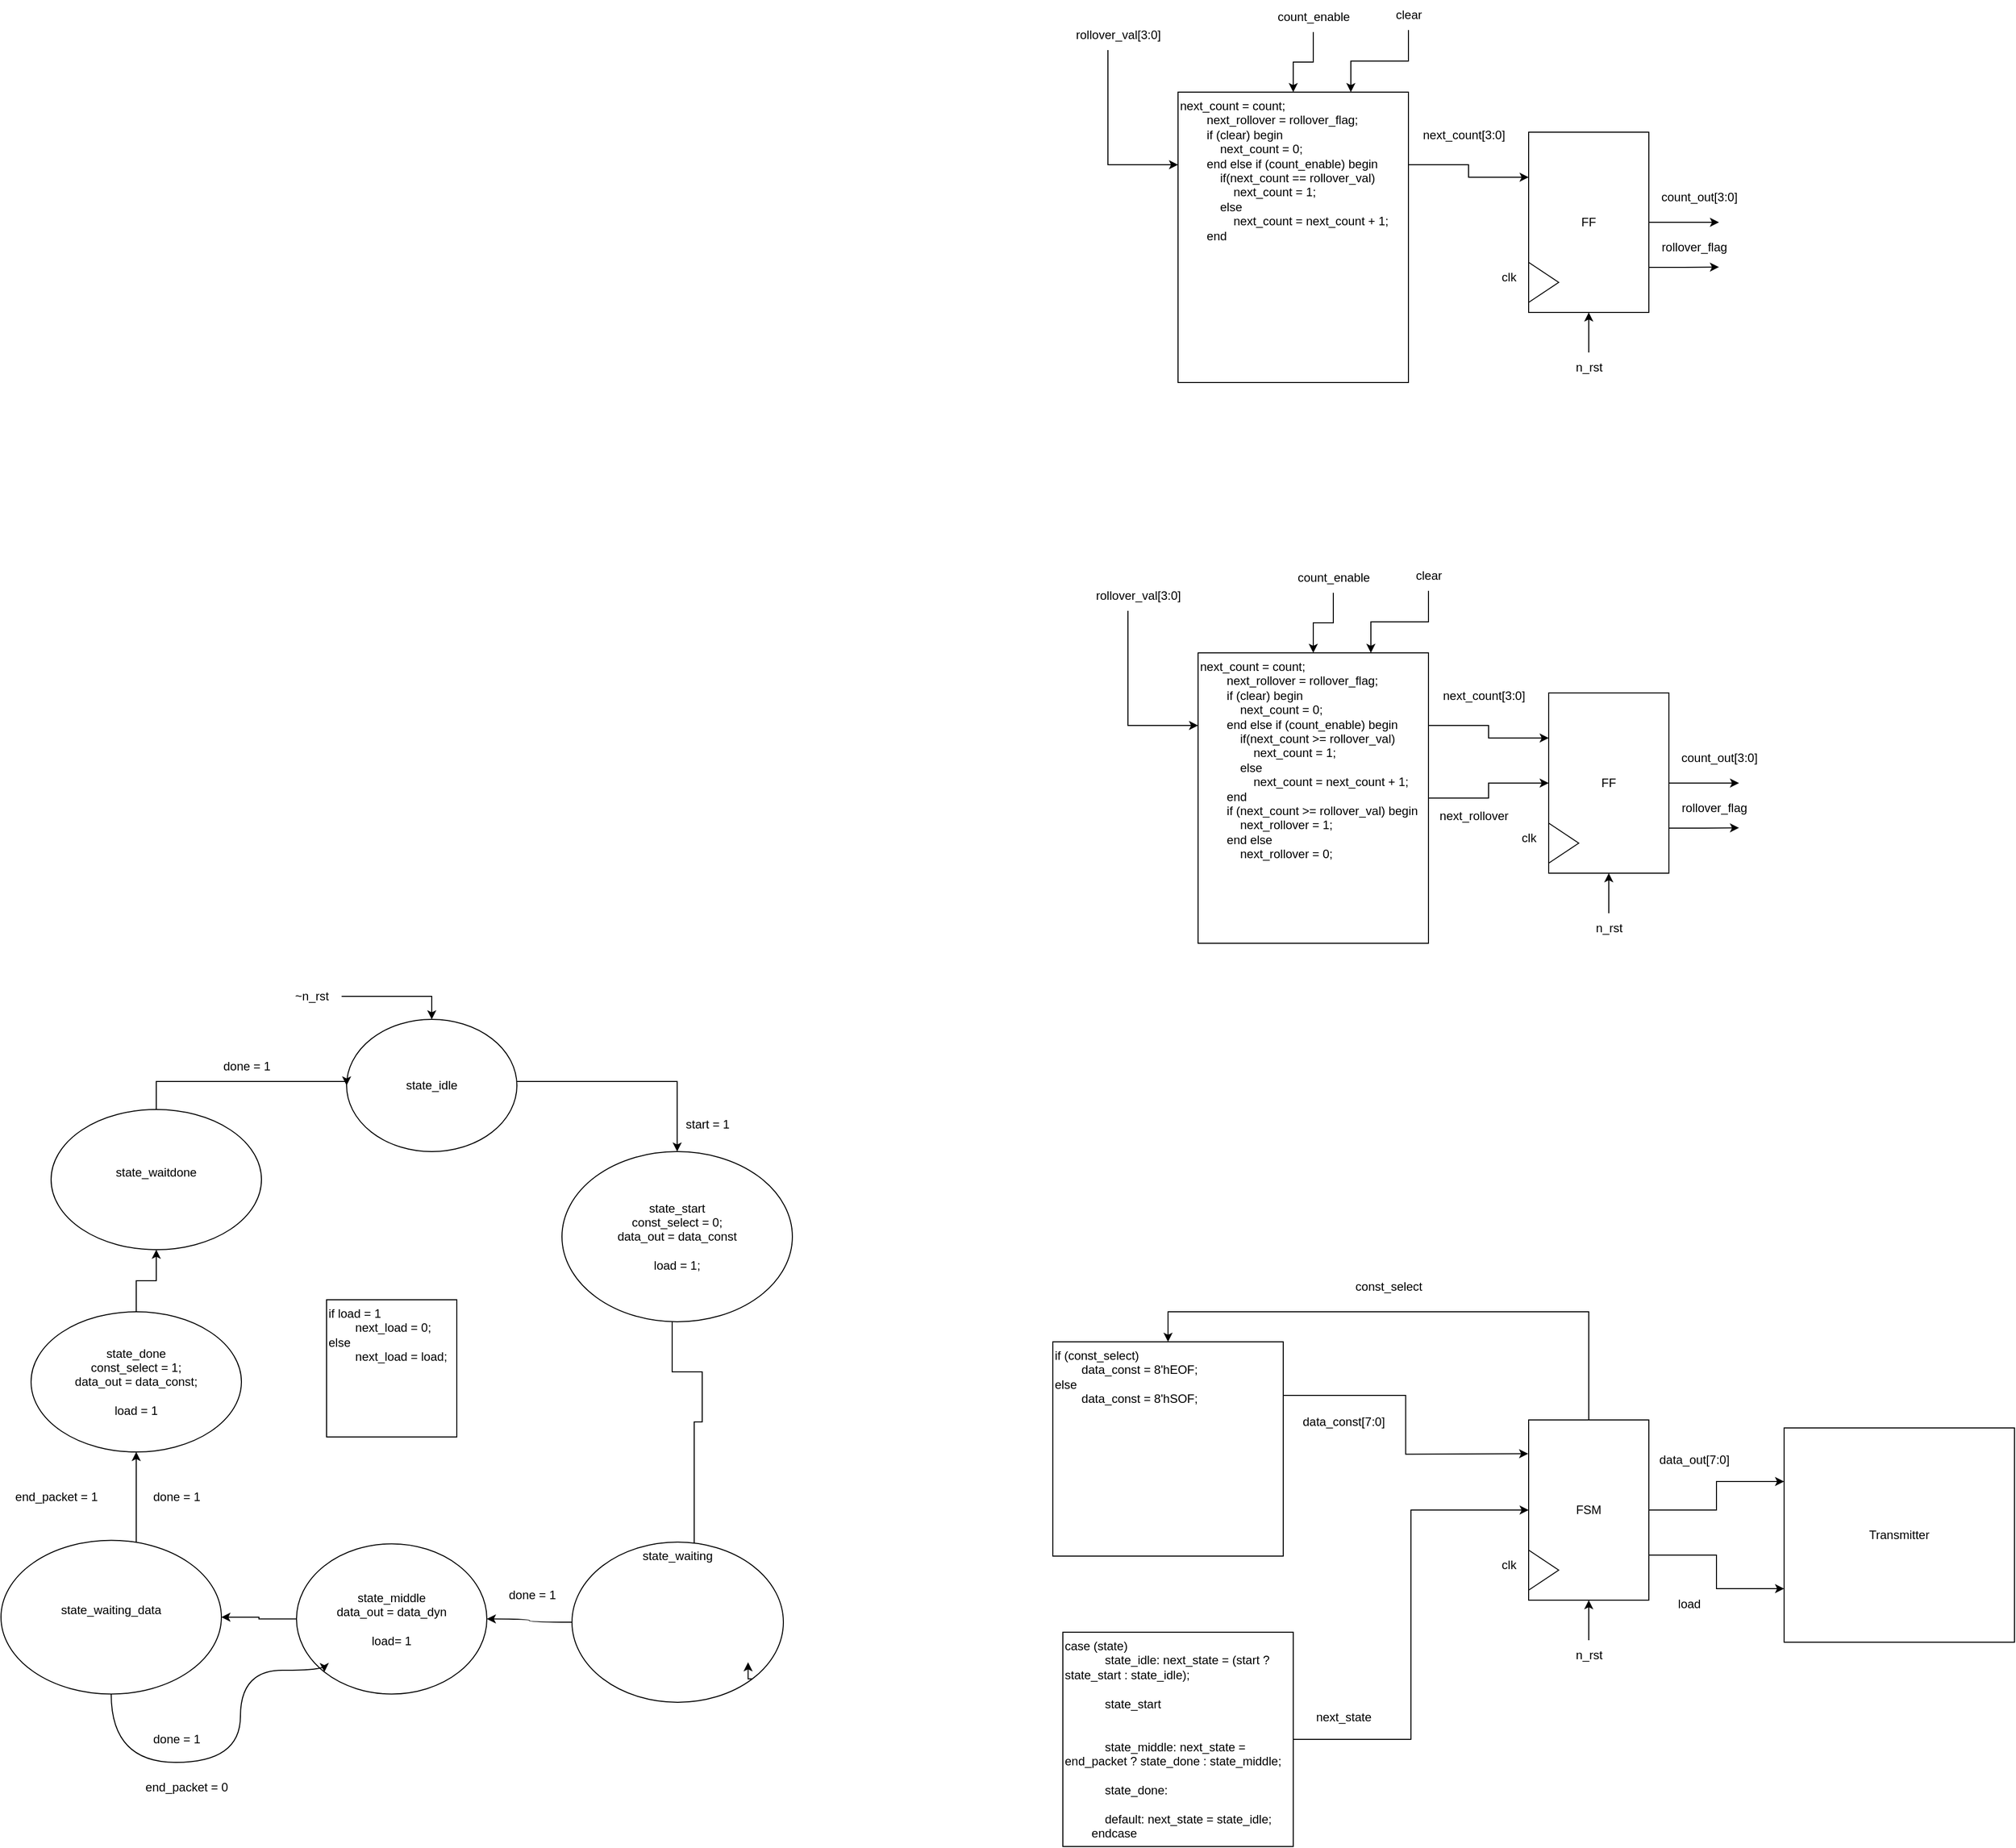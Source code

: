 <mxfile version="26.0.11">
  <diagram name="Page-1" id="50SsKfQvYK9gx2AvIsU-">
    <mxGraphModel dx="2932" dy="1097" grid="1" gridSize="10" guides="1" tooltips="1" connect="1" arrows="1" fold="1" page="1" pageScale="1" pageWidth="850" pageHeight="1100" math="0" shadow="0">
      <root>
        <mxCell id="0" />
        <mxCell id="1" parent="0" />
        <mxCell id="jVFi4coA5AOTTtgQ4oSD-25" value="" style="group" parent="1" vertex="1" connectable="0">
          <mxGeometry x="30" y="630" width="685" height="382" as="geometry" />
        </mxCell>
        <mxCell id="jVFi4coA5AOTTtgQ4oSD-8" style="edgeStyle=orthogonalEdgeStyle;rounded=0;orthogonalLoop=1;jettySize=auto;html=1;entryX=0;entryY=0.25;entryDx=0;entryDy=0;exitX=1;exitY=0.25;exitDx=0;exitDy=0;" parent="jVFi4coA5AOTTtgQ4oSD-25" source="jVFi4coA5AOTTtgQ4oSD-1" target="jVFi4coA5AOTTtgQ4oSD-3" edge="1">
          <mxGeometry relative="1" as="geometry" />
        </mxCell>
        <mxCell id="jVFi4coA5AOTTtgQ4oSD-23" style="edgeStyle=orthogonalEdgeStyle;rounded=0;orthogonalLoop=1;jettySize=auto;html=1;exitX=1;exitY=0.5;exitDx=0;exitDy=0;entryX=0;entryY=0.5;entryDx=0;entryDy=0;" parent="jVFi4coA5AOTTtgQ4oSD-25" source="jVFi4coA5AOTTtgQ4oSD-1" target="jVFi4coA5AOTTtgQ4oSD-3" edge="1">
          <mxGeometry relative="1" as="geometry" />
        </mxCell>
        <mxCell id="jVFi4coA5AOTTtgQ4oSD-1" value="&lt;div&gt;next_count = count;&lt;/div&gt;&lt;div&gt;&amp;nbsp; &amp;nbsp; &amp;nbsp; &amp;nbsp; next_rollover = rollover_flag;&lt;/div&gt;&lt;div&gt;&amp;nbsp; &amp;nbsp; &amp;nbsp; &amp;nbsp; if (clear) begin&lt;/div&gt;&lt;div&gt;&amp;nbsp; &amp;nbsp; &amp;nbsp; &amp;nbsp; &amp;nbsp; &amp;nbsp; next_count = 0;&lt;/div&gt;&lt;div&gt;&amp;nbsp; &amp;nbsp; &amp;nbsp; &amp;nbsp; end else if (count_enable) begin&lt;/div&gt;&lt;div&gt;&amp;nbsp; &amp;nbsp; &amp;nbsp; &amp;nbsp; &amp;nbsp; &amp;nbsp; if(next_count &amp;gt;= rollover_val)&lt;/div&gt;&lt;div&gt;&amp;nbsp; &amp;nbsp; &amp;nbsp; &amp;nbsp; &amp;nbsp; &amp;nbsp; &amp;nbsp; &amp;nbsp; next_count = 1;&amp;nbsp;&lt;/div&gt;&lt;div&gt;&amp;nbsp; &amp;nbsp; &amp;nbsp; &amp;nbsp; &amp;nbsp; &amp;nbsp; else&amp;nbsp;&lt;/div&gt;&lt;div&gt;&amp;nbsp; &amp;nbsp; &amp;nbsp; &amp;nbsp; &amp;nbsp; &amp;nbsp; &amp;nbsp; &amp;nbsp; next_count = next_count + 1;&lt;/div&gt;&lt;div&gt;&amp;nbsp; &amp;nbsp; &amp;nbsp; &amp;nbsp; end&lt;/div&gt;&lt;div&gt;&amp;nbsp; &amp;nbsp; &amp;nbsp; &amp;nbsp; if (next_count &amp;gt;= rollover_val) begin&lt;/div&gt;&lt;div&gt;&amp;nbsp; &amp;nbsp; &amp;nbsp; &amp;nbsp; &amp;nbsp; &amp;nbsp; next_rollover = 1;&lt;/div&gt;&lt;div&gt;&amp;nbsp; &amp;nbsp; &amp;nbsp; &amp;nbsp; end else&lt;/div&gt;&lt;div&gt;&amp;nbsp; &amp;nbsp; &amp;nbsp; &amp;nbsp; &amp;nbsp; &amp;nbsp; next_rollover = 0;&lt;/div&gt;" style="rounded=0;whiteSpace=wrap;html=1;align=left;verticalAlign=top;" parent="jVFi4coA5AOTTtgQ4oSD-25" vertex="1">
          <mxGeometry x="115" y="92" width="230" height="290" as="geometry" />
        </mxCell>
        <mxCell id="jVFi4coA5AOTTtgQ4oSD-5" value="" style="group" parent="jVFi4coA5AOTTtgQ4oSD-25" vertex="1" connectable="0">
          <mxGeometry x="465" y="132" width="120" height="180" as="geometry" />
        </mxCell>
        <mxCell id="jVFi4coA5AOTTtgQ4oSD-6" style="edgeStyle=orthogonalEdgeStyle;rounded=0;orthogonalLoop=1;jettySize=auto;html=1;" parent="jVFi4coA5AOTTtgQ4oSD-5" source="jVFi4coA5AOTTtgQ4oSD-3" edge="1">
          <mxGeometry relative="1" as="geometry">
            <mxPoint x="190" y="90" as="targetPoint" />
          </mxGeometry>
        </mxCell>
        <mxCell id="jVFi4coA5AOTTtgQ4oSD-13" style="edgeStyle=orthogonalEdgeStyle;rounded=0;orthogonalLoop=1;jettySize=auto;html=1;exitX=1;exitY=0.75;exitDx=0;exitDy=0;" parent="jVFi4coA5AOTTtgQ4oSD-5" source="jVFi4coA5AOTTtgQ4oSD-3" edge="1">
          <mxGeometry relative="1" as="geometry">
            <mxPoint x="190" y="134.724" as="targetPoint" />
          </mxGeometry>
        </mxCell>
        <mxCell id="jVFi4coA5AOTTtgQ4oSD-3" value="FF" style="rounded=0;whiteSpace=wrap;html=1;" parent="jVFi4coA5AOTTtgQ4oSD-5" vertex="1">
          <mxGeometry width="120" height="180" as="geometry" />
        </mxCell>
        <mxCell id="jVFi4coA5AOTTtgQ4oSD-4" value="" style="triangle;whiteSpace=wrap;html=1;" parent="jVFi4coA5AOTTtgQ4oSD-5" vertex="1">
          <mxGeometry y="130" width="30" height="40" as="geometry" />
        </mxCell>
        <mxCell id="jVFi4coA5AOTTtgQ4oSD-7" value="count_out[3:0]" style="text;html=1;align=center;verticalAlign=middle;resizable=0;points=[];autosize=1;strokeColor=none;fillColor=none;" parent="jVFi4coA5AOTTtgQ4oSD-25" vertex="1">
          <mxGeometry x="585" y="182" width="100" height="30" as="geometry" />
        </mxCell>
        <mxCell id="jVFi4coA5AOTTtgQ4oSD-9" value="next_count[3:0]" style="text;html=1;align=center;verticalAlign=middle;resizable=0;points=[];autosize=1;strokeColor=none;fillColor=none;" parent="jVFi4coA5AOTTtgQ4oSD-25" vertex="1">
          <mxGeometry x="345" y="120" width="110" height="30" as="geometry" />
        </mxCell>
        <mxCell id="jVFi4coA5AOTTtgQ4oSD-10" value="clk" style="text;html=1;align=center;verticalAlign=middle;resizable=0;points=[];autosize=1;strokeColor=none;fillColor=none;" parent="jVFi4coA5AOTTtgQ4oSD-25" vertex="1">
          <mxGeometry x="425" y="262" width="40" height="30" as="geometry" />
        </mxCell>
        <mxCell id="jVFi4coA5AOTTtgQ4oSD-12" style="edgeStyle=orthogonalEdgeStyle;rounded=0;orthogonalLoop=1;jettySize=auto;html=1;entryX=0.5;entryY=1;entryDx=0;entryDy=0;" parent="jVFi4coA5AOTTtgQ4oSD-25" source="jVFi4coA5AOTTtgQ4oSD-11" target="jVFi4coA5AOTTtgQ4oSD-3" edge="1">
          <mxGeometry relative="1" as="geometry" />
        </mxCell>
        <mxCell id="jVFi4coA5AOTTtgQ4oSD-11" value="n_rst" style="text;html=1;align=center;verticalAlign=middle;resizable=0;points=[];autosize=1;strokeColor=none;fillColor=none;" parent="jVFi4coA5AOTTtgQ4oSD-25" vertex="1">
          <mxGeometry x="500" y="352" width="50" height="30" as="geometry" />
        </mxCell>
        <mxCell id="jVFi4coA5AOTTtgQ4oSD-14" value="rollover_flag" style="text;html=1;align=center;verticalAlign=middle;resizable=0;points=[];autosize=1;strokeColor=none;fillColor=none;" parent="jVFi4coA5AOTTtgQ4oSD-25" vertex="1">
          <mxGeometry x="585" y="232" width="90" height="30" as="geometry" />
        </mxCell>
        <mxCell id="jVFi4coA5AOTTtgQ4oSD-16" style="edgeStyle=orthogonalEdgeStyle;rounded=0;orthogonalLoop=1;jettySize=auto;html=1;entryX=0.5;entryY=0;entryDx=0;entryDy=0;" parent="jVFi4coA5AOTTtgQ4oSD-25" source="jVFi4coA5AOTTtgQ4oSD-15" target="jVFi4coA5AOTTtgQ4oSD-1" edge="1">
          <mxGeometry relative="1" as="geometry" />
        </mxCell>
        <mxCell id="jVFi4coA5AOTTtgQ4oSD-15" value="count_enable" style="text;html=1;align=center;verticalAlign=middle;resizable=0;points=[];autosize=1;strokeColor=none;fillColor=none;" parent="jVFi4coA5AOTTtgQ4oSD-25" vertex="1">
          <mxGeometry x="200" y="2" width="100" height="30" as="geometry" />
        </mxCell>
        <mxCell id="jVFi4coA5AOTTtgQ4oSD-18" style="edgeStyle=orthogonalEdgeStyle;rounded=0;orthogonalLoop=1;jettySize=auto;html=1;entryX=0.75;entryY=0;entryDx=0;entryDy=0;" parent="jVFi4coA5AOTTtgQ4oSD-25" source="jVFi4coA5AOTTtgQ4oSD-17" target="jVFi4coA5AOTTtgQ4oSD-1" edge="1">
          <mxGeometry relative="1" as="geometry" />
        </mxCell>
        <mxCell id="jVFi4coA5AOTTtgQ4oSD-17" value="clear" style="text;html=1;align=center;verticalAlign=middle;resizable=0;points=[];autosize=1;strokeColor=none;fillColor=none;" parent="jVFi4coA5AOTTtgQ4oSD-25" vertex="1">
          <mxGeometry x="320" width="50" height="30" as="geometry" />
        </mxCell>
        <mxCell id="jVFi4coA5AOTTtgQ4oSD-20" style="edgeStyle=orthogonalEdgeStyle;rounded=0;orthogonalLoop=1;jettySize=auto;html=1;entryX=0;entryY=0.25;entryDx=0;entryDy=0;" parent="jVFi4coA5AOTTtgQ4oSD-25" source="jVFi4coA5AOTTtgQ4oSD-19" target="jVFi4coA5AOTTtgQ4oSD-1" edge="1">
          <mxGeometry relative="1" as="geometry">
            <Array as="points">
              <mxPoint x="45" y="165" />
            </Array>
          </mxGeometry>
        </mxCell>
        <mxCell id="jVFi4coA5AOTTtgQ4oSD-19" value="rollover_val[3:0]" style="text;html=1;align=center;verticalAlign=middle;resizable=0;points=[];autosize=1;strokeColor=none;fillColor=none;" parent="jVFi4coA5AOTTtgQ4oSD-25" vertex="1">
          <mxGeometry y="20" width="110" height="30" as="geometry" />
        </mxCell>
        <mxCell id="jVFi4coA5AOTTtgQ4oSD-24" value="next_rollover" style="text;html=1;align=center;verticalAlign=middle;resizable=0;points=[];autosize=1;strokeColor=none;fillColor=none;" parent="jVFi4coA5AOTTtgQ4oSD-25" vertex="1">
          <mxGeometry x="345" y="240" width="90" height="30" as="geometry" />
        </mxCell>
        <mxCell id="jVFi4coA5AOTTtgQ4oSD-27" style="edgeStyle=orthogonalEdgeStyle;rounded=0;orthogonalLoop=1;jettySize=auto;html=1;entryX=0;entryY=0.25;entryDx=0;entryDy=0;exitX=1;exitY=0.25;exitDx=0;exitDy=0;" parent="1" source="jVFi4coA5AOTTtgQ4oSD-29" edge="1">
          <mxGeometry relative="1" as="geometry">
            <mxPoint x="239.5" y="1392.25" as="sourcePoint" />
            <mxPoint x="474.5" y="1521.75" as="targetPoint" />
          </mxGeometry>
        </mxCell>
        <mxCell id="jVFi4coA5AOTTtgQ4oSD-29" value="&lt;div&gt;if (const_select)&lt;/div&gt;&lt;div&gt;&lt;span style=&quot;white-space: pre;&quot;&gt;&#x9;&lt;/span&gt;data_const = 8&#39;hEOF;&lt;br&gt;&lt;/div&gt;&lt;div&gt;else&lt;/div&gt;&lt;div&gt;&lt;span style=&quot;white-space: pre;&quot;&gt;&#x9;&lt;/span&gt;data_const = 8&#39;hSOF;&lt;br&gt;&lt;/div&gt;" style="rounded=0;whiteSpace=wrap;html=1;align=left;verticalAlign=top;" parent="1" vertex="1">
          <mxGeometry y="1410" width="230" height="214" as="geometry" />
        </mxCell>
        <mxCell id="jVFi4coA5AOTTtgQ4oSD-30" value="" style="group" parent="1" vertex="1" connectable="0">
          <mxGeometry x="475" y="1488" width="120" height="180" as="geometry" />
        </mxCell>
        <mxCell id="jVFi4coA5AOTTtgQ4oSD-33" value="FSM" style="rounded=0;whiteSpace=wrap;html=1;" parent="jVFi4coA5AOTTtgQ4oSD-30" vertex="1">
          <mxGeometry width="120" height="180" as="geometry" />
        </mxCell>
        <mxCell id="jVFi4coA5AOTTtgQ4oSD-34" value="" style="triangle;whiteSpace=wrap;html=1;" parent="jVFi4coA5AOTTtgQ4oSD-30" vertex="1">
          <mxGeometry y="130" width="30" height="40" as="geometry" />
        </mxCell>
        <mxCell id="jVFi4coA5AOTTtgQ4oSD-35" value="data_out[7:0]" style="text;html=1;align=center;verticalAlign=middle;resizable=0;points=[];autosize=1;strokeColor=none;fillColor=none;" parent="1" vertex="1">
          <mxGeometry x="595" y="1513" width="90" height="30" as="geometry" />
        </mxCell>
        <mxCell id="jVFi4coA5AOTTtgQ4oSD-36" value="data_const[7:0]" style="text;html=1;align=center;verticalAlign=middle;resizable=0;points=[];autosize=1;strokeColor=none;fillColor=none;" parent="1" vertex="1">
          <mxGeometry x="235" y="1475" width="110" height="30" as="geometry" />
        </mxCell>
        <mxCell id="jVFi4coA5AOTTtgQ4oSD-37" value="clk" style="text;html=1;align=center;verticalAlign=middle;resizable=0;points=[];autosize=1;strokeColor=none;fillColor=none;" parent="1" vertex="1">
          <mxGeometry x="435" y="1618" width="40" height="30" as="geometry" />
        </mxCell>
        <mxCell id="jVFi4coA5AOTTtgQ4oSD-38" style="edgeStyle=orthogonalEdgeStyle;rounded=0;orthogonalLoop=1;jettySize=auto;html=1;entryX=0.5;entryY=1;entryDx=0;entryDy=0;" parent="1" source="jVFi4coA5AOTTtgQ4oSD-39" target="jVFi4coA5AOTTtgQ4oSD-33" edge="1">
          <mxGeometry relative="1" as="geometry" />
        </mxCell>
        <mxCell id="jVFi4coA5AOTTtgQ4oSD-39" value="n_rst" style="text;html=1;align=center;verticalAlign=middle;resizable=0;points=[];autosize=1;strokeColor=none;fillColor=none;" parent="1" vertex="1">
          <mxGeometry x="510" y="1708" width="50" height="30" as="geometry" />
        </mxCell>
        <mxCell id="jVFi4coA5AOTTtgQ4oSD-40" value="load" style="text;html=1;align=center;verticalAlign=middle;resizable=0;points=[];autosize=1;strokeColor=none;fillColor=none;" parent="1" vertex="1">
          <mxGeometry x="610" y="1656.5" width="50" height="30" as="geometry" />
        </mxCell>
        <mxCell id="jVFi4coA5AOTTtgQ4oSD-48" style="edgeStyle=orthogonalEdgeStyle;rounded=0;orthogonalLoop=1;jettySize=auto;html=1;entryX=0.5;entryY=0;entryDx=0;entryDy=0;" parent="1" source="jVFi4coA5AOTTtgQ4oSD-33" target="jVFi4coA5AOTTtgQ4oSD-29" edge="1">
          <mxGeometry relative="1" as="geometry">
            <Array as="points">
              <mxPoint x="535" y="1380" />
              <mxPoint x="115" y="1380" />
            </Array>
          </mxGeometry>
        </mxCell>
        <mxCell id="jVFi4coA5AOTTtgQ4oSD-49" value="const_select" style="text;html=1;align=center;verticalAlign=middle;resizable=0;points=[];autosize=1;strokeColor=none;fillColor=none;" parent="1" vertex="1">
          <mxGeometry x="290" y="1340" width="90" height="30" as="geometry" />
        </mxCell>
        <mxCell id="kdzPkUjt_pwpQdsMTj5A-1" value="&lt;div align=&quot;center&quot;&gt;Transmitter&lt;/div&gt;" style="rounded=0;whiteSpace=wrap;html=1;align=center;verticalAlign=middle;" parent="1" vertex="1">
          <mxGeometry x="730" y="1496" width="230" height="214" as="geometry" />
        </mxCell>
        <mxCell id="kdzPkUjt_pwpQdsMTj5A-4" style="edgeStyle=orthogonalEdgeStyle;rounded=0;orthogonalLoop=1;jettySize=auto;html=1;entryX=0;entryY=0.5;entryDx=0;entryDy=0;" parent="1" source="kdzPkUjt_pwpQdsMTj5A-3" target="jVFi4coA5AOTTtgQ4oSD-33" edge="1">
          <mxGeometry relative="1" as="geometry" />
        </mxCell>
        <mxCell id="kdzPkUjt_pwpQdsMTj5A-3" value="case (state)&lt;br&gt;&amp;nbsp;&amp;nbsp;&amp;nbsp;&amp;nbsp;&amp;nbsp;&amp;nbsp;&amp;nbsp;&amp;nbsp;&amp;nbsp;&amp;nbsp;&amp;nbsp; state_idle: next_state = (start ? state_start : state_idle);&lt;br&gt;&lt;br&gt;&lt;div&gt;&amp;nbsp;&amp;nbsp;&amp;nbsp;&amp;nbsp;&amp;nbsp;&amp;nbsp;&amp;nbsp;&amp;nbsp;&amp;nbsp;&amp;nbsp;&amp;nbsp; state_start&lt;/div&gt;&lt;br&gt;&lt;br&gt;&amp;nbsp;&amp;nbsp;&amp;nbsp;&amp;nbsp;&amp;nbsp;&amp;nbsp;&amp;nbsp;&amp;nbsp;&amp;nbsp;&amp;nbsp;&amp;nbsp; state_middle: next_state = end_packet ? state_done : state_middle;&lt;br&gt;&lt;br&gt;&amp;nbsp;&amp;nbsp;&amp;nbsp;&amp;nbsp;&amp;nbsp;&amp;nbsp;&amp;nbsp;&amp;nbsp;&amp;nbsp;&amp;nbsp;&amp;nbsp; state_done:&lt;br&gt;&lt;br&gt;&amp;nbsp;&amp;nbsp;&amp;nbsp;&amp;nbsp;&amp;nbsp;&amp;nbsp;&amp;nbsp;&amp;nbsp;&amp;nbsp;&amp;nbsp;&amp;nbsp; default: next_state = state_idle; &lt;br&gt;&amp;nbsp;&amp;nbsp;&amp;nbsp;&amp;nbsp;&amp;nbsp;&amp;nbsp;&amp;nbsp; endcase" style="rounded=0;whiteSpace=wrap;html=1;align=left;verticalAlign=top;" parent="1" vertex="1">
          <mxGeometry x="10" y="1700" width="230" height="214" as="geometry" />
        </mxCell>
        <mxCell id="kdzPkUjt_pwpQdsMTj5A-5" value="next_state" style="text;html=1;align=center;verticalAlign=middle;resizable=0;points=[];autosize=1;strokeColor=none;fillColor=none;" parent="1" vertex="1">
          <mxGeometry x="250" y="1770" width="80" height="30" as="geometry" />
        </mxCell>
        <mxCell id="kdzPkUjt_pwpQdsMTj5A-52" style="edgeStyle=orthogonalEdgeStyle;rounded=0;orthogonalLoop=1;jettySize=auto;html=1;entryX=0.5;entryY=0;entryDx=0;entryDy=0;verticalAlign=top;" parent="1" source="kdzPkUjt_pwpQdsMTj5A-50" target="kdzPkUjt_pwpQdsMTj5A-51" edge="1">
          <mxGeometry relative="1" as="geometry">
            <Array as="points">
              <mxPoint x="-375" y="1150" />
            </Array>
          </mxGeometry>
        </mxCell>
        <mxCell id="kdzPkUjt_pwpQdsMTj5A-50" value="state_idle" style="ellipse;whiteSpace=wrap;html=1;" parent="1" vertex="1">
          <mxGeometry x="-705" y="1088" width="170" height="132" as="geometry" />
        </mxCell>
        <mxCell id="kdzPkUjt_pwpQdsMTj5A-74" style="edgeStyle=orthogonalEdgeStyle;rounded=0;orthogonalLoop=1;jettySize=auto;html=1;entryX=1;entryY=0;entryDx=0;entryDy=0;" parent="1" source="kdzPkUjt_pwpQdsMTj5A-51" target="kdzPkUjt_pwpQdsMTj5A-73" edge="1">
          <mxGeometry relative="1" as="geometry">
            <Array as="points">
              <mxPoint x="-380" y="1440" />
              <mxPoint x="-350" y="1440" />
              <mxPoint x="-350" y="1490" />
              <mxPoint x="-358" y="1490" />
            </Array>
          </mxGeometry>
        </mxCell>
        <mxCell id="kdzPkUjt_pwpQdsMTj5A-51" value="&lt;div&gt;state_start&lt;/div&gt;&lt;div&gt;const_select = 0;&lt;/div&gt;&lt;div&gt;data_out = data_const&lt;/div&gt;&lt;div&gt;&lt;br&gt;&lt;/div&gt;&lt;div&gt;load = 1;&lt;/div&gt;" style="ellipse;whiteSpace=wrap;html=1;verticalAlign=middle;" parent="1" vertex="1">
          <mxGeometry x="-490" y="1220" width="230" height="170" as="geometry" />
        </mxCell>
        <mxCell id="kdzPkUjt_pwpQdsMTj5A-53" value="start = 1" style="text;html=1;align=center;verticalAlign=middle;resizable=0;points=[];autosize=1;strokeColor=none;fillColor=none;" parent="1" vertex="1">
          <mxGeometry x="-380" y="1178" width="70" height="30" as="geometry" />
        </mxCell>
        <mxCell id="kdzPkUjt_pwpQdsMTj5A-57" style="edgeStyle=orthogonalEdgeStyle;rounded=0;orthogonalLoop=1;jettySize=auto;html=1;entryX=0.5;entryY=0;entryDx=0;entryDy=0;" parent="1" source="kdzPkUjt_pwpQdsMTj5A-56" target="kdzPkUjt_pwpQdsMTj5A-50" edge="1">
          <mxGeometry relative="1" as="geometry" />
        </mxCell>
        <mxCell id="kdzPkUjt_pwpQdsMTj5A-56" value="~n_rst" style="text;html=1;align=center;verticalAlign=middle;resizable=0;points=[];autosize=1;strokeColor=none;fillColor=none;" parent="1" vertex="1">
          <mxGeometry x="-770" y="1050" width="60" height="30" as="geometry" />
        </mxCell>
        <mxCell id="kdzPkUjt_pwpQdsMTj5A-91" style="edgeStyle=orthogonalEdgeStyle;rounded=0;orthogonalLoop=1;jettySize=auto;html=1;entryX=1;entryY=0.5;entryDx=0;entryDy=0;" parent="1" source="kdzPkUjt_pwpQdsMTj5A-59" target="kdzPkUjt_pwpQdsMTj5A-90" edge="1">
          <mxGeometry relative="1" as="geometry" />
        </mxCell>
        <mxCell id="kdzPkUjt_pwpQdsMTj5A-59" value="&lt;div&gt;state_middle&lt;/div&gt;&lt;div&gt;data_out = data_dyn&lt;/div&gt;&lt;div&gt;&lt;br&gt;&lt;/div&gt;&lt;div&gt;load= 1&lt;/div&gt;" style="ellipse;whiteSpace=wrap;html=1;verticalAlign=middle;" parent="1" vertex="1">
          <mxGeometry x="-755" y="1611.75" width="190" height="150" as="geometry" />
        </mxCell>
        <mxCell id="kdzPkUjt_pwpQdsMTj5A-62" value="end_packet = 1" style="text;html=1;align=center;verticalAlign=middle;resizable=0;points=[];autosize=1;strokeColor=none;fillColor=none;" parent="1" vertex="1">
          <mxGeometry x="-1050" y="1550" width="110" height="30" as="geometry" />
        </mxCell>
        <mxCell id="kdzPkUjt_pwpQdsMTj5A-95" style="edgeStyle=orthogonalEdgeStyle;rounded=0;orthogonalLoop=1;jettySize=auto;html=1;entryX=0.5;entryY=1;entryDx=0;entryDy=0;" parent="1" source="kdzPkUjt_pwpQdsMTj5A-65" target="kdzPkUjt_pwpQdsMTj5A-81" edge="1">
          <mxGeometry relative="1" as="geometry" />
        </mxCell>
        <mxCell id="kdzPkUjt_pwpQdsMTj5A-65" value="&lt;div&gt;state_done&lt;/div&gt;&lt;div&gt;const_select = 1;&lt;/div&gt;&lt;div&gt;data_out = data_const;&lt;/div&gt;&lt;div&gt;&lt;br&gt;&lt;/div&gt;&lt;div&gt;load = 1&lt;/div&gt;" style="ellipse;whiteSpace=wrap;html=1;" parent="1" vertex="1">
          <mxGeometry x="-1020" y="1380" width="210" height="140" as="geometry" />
        </mxCell>
        <mxCell id="kdzPkUjt_pwpQdsMTj5A-75" style="edgeStyle=orthogonalEdgeStyle;rounded=0;orthogonalLoop=1;jettySize=auto;html=1;exitX=0;exitY=0.5;exitDx=0;exitDy=0;entryX=1;entryY=0.5;entryDx=0;entryDy=0;curved=1;" parent="1" source="kdzPkUjt_pwpQdsMTj5A-73" target="kdzPkUjt_pwpQdsMTj5A-59" edge="1">
          <mxGeometry relative="1" as="geometry" />
        </mxCell>
        <mxCell id="kdzPkUjt_pwpQdsMTj5A-73" value="&lt;div&gt;state_waiting&lt;/div&gt;&lt;div&gt;&lt;br&gt;&lt;/div&gt;&lt;div&gt;&lt;br&gt;&lt;/div&gt;&lt;div&gt;&lt;br&gt;&lt;/div&gt;" style="ellipse;whiteSpace=wrap;html=1;verticalAlign=top;" parent="1" vertex="1">
          <mxGeometry x="-480" y="1610" width="211" height="160" as="geometry" />
        </mxCell>
        <mxCell id="kdzPkUjt_pwpQdsMTj5A-83" style="edgeStyle=orthogonalEdgeStyle;rounded=0;orthogonalLoop=1;jettySize=auto;html=1;entryX=0;entryY=0.5;entryDx=0;entryDy=0;exitX=0.5;exitY=0;exitDx=0;exitDy=0;" parent="1" source="kdzPkUjt_pwpQdsMTj5A-81" target="kdzPkUjt_pwpQdsMTj5A-50" edge="1">
          <mxGeometry relative="1" as="geometry">
            <Array as="points">
              <mxPoint x="-895" y="1150" />
            </Array>
          </mxGeometry>
        </mxCell>
        <mxCell id="kdzPkUjt_pwpQdsMTj5A-81" value="&lt;div&gt;state_waitdone&lt;/div&gt;&lt;div&gt;&lt;br&gt;&lt;/div&gt;" style="ellipse;whiteSpace=wrap;html=1;" parent="1" vertex="1">
          <mxGeometry x="-1000" y="1178" width="210" height="140" as="geometry" />
        </mxCell>
        <mxCell id="kdzPkUjt_pwpQdsMTj5A-84" value="done = 1" style="text;html=1;align=center;verticalAlign=middle;resizable=0;points=[];autosize=1;strokeColor=none;fillColor=none;" parent="1" vertex="1">
          <mxGeometry x="-840" y="1120" width="70" height="30" as="geometry" />
        </mxCell>
        <mxCell id="kdzPkUjt_pwpQdsMTj5A-85" value="&lt;div&gt;if load = 1&lt;/div&gt;&lt;div&gt;&lt;span style=&quot;white-space: pre;&quot;&gt;&#x9;&lt;/span&gt;next_load = 0;&lt;/div&gt;&lt;div&gt;else&lt;/div&gt;&lt;div&gt;&lt;span style=&quot;white-space: pre;&quot;&gt;&#x9;&lt;/span&gt;next_load = load;&lt;/div&gt;" style="rounded=0;whiteSpace=wrap;html=1;align=left;verticalAlign=top;" parent="1" vertex="1">
          <mxGeometry x="-725" y="1368" width="130" height="137" as="geometry" />
        </mxCell>
        <mxCell id="jVFi4coA5AOTTtgQ4oSD-32" style="edgeStyle=orthogonalEdgeStyle;rounded=0;orthogonalLoop=1;jettySize=auto;html=1;exitX=1;exitY=0.75;exitDx=0;exitDy=0;entryX=0;entryY=0.75;entryDx=0;entryDy=0;" parent="1" source="jVFi4coA5AOTTtgQ4oSD-33" target="kdzPkUjt_pwpQdsMTj5A-1" edge="1">
          <mxGeometry relative="1" as="geometry">
            <mxPoint x="665" y="1622.724" as="targetPoint" />
          </mxGeometry>
        </mxCell>
        <mxCell id="jVFi4coA5AOTTtgQ4oSD-31" style="edgeStyle=orthogonalEdgeStyle;rounded=0;orthogonalLoop=1;jettySize=auto;html=1;entryX=0;entryY=0.25;entryDx=0;entryDy=0;" parent="1" source="jVFi4coA5AOTTtgQ4oSD-33" target="kdzPkUjt_pwpQdsMTj5A-1" edge="1">
          <mxGeometry relative="1" as="geometry">
            <mxPoint x="665" y="1578" as="targetPoint" />
          </mxGeometry>
        </mxCell>
        <mxCell id="kdzPkUjt_pwpQdsMTj5A-88" style="edgeStyle=orthogonalEdgeStyle;rounded=0;orthogonalLoop=1;jettySize=auto;html=1;exitX=1;exitY=1;exitDx=0;exitDy=0;entryX=0.833;entryY=0.75;entryDx=0;entryDy=0;entryPerimeter=0;" parent="1" source="kdzPkUjt_pwpQdsMTj5A-73" target="kdzPkUjt_pwpQdsMTj5A-73" edge="1">
          <mxGeometry relative="1" as="geometry" />
        </mxCell>
        <mxCell id="kdzPkUjt_pwpQdsMTj5A-92" style="edgeStyle=orthogonalEdgeStyle;rounded=0;orthogonalLoop=1;jettySize=auto;html=1;entryX=0.5;entryY=1;entryDx=0;entryDy=0;" parent="1" source="kdzPkUjt_pwpQdsMTj5A-90" target="kdzPkUjt_pwpQdsMTj5A-65" edge="1">
          <mxGeometry relative="1" as="geometry">
            <Array as="points">
              <mxPoint x="-915" y="1570" />
              <mxPoint x="-915" y="1570" />
            </Array>
          </mxGeometry>
        </mxCell>
        <mxCell id="kdzPkUjt_pwpQdsMTj5A-93" style="edgeStyle=orthogonalEdgeStyle;rounded=0;orthogonalLoop=1;jettySize=auto;html=1;entryX=0;entryY=1;entryDx=0;entryDy=0;curved=1;" parent="1" source="kdzPkUjt_pwpQdsMTj5A-90" target="kdzPkUjt_pwpQdsMTj5A-59" edge="1">
          <mxGeometry relative="1" as="geometry">
            <Array as="points">
              <mxPoint x="-940" y="1830" />
              <mxPoint x="-811" y="1830" />
              <mxPoint x="-811" y="1738" />
            </Array>
          </mxGeometry>
        </mxCell>
        <mxCell id="kdzPkUjt_pwpQdsMTj5A-90" value="&lt;div&gt;state_waiting_data&lt;/div&gt;&lt;div&gt;&lt;br&gt;&lt;/div&gt;" style="ellipse;whiteSpace=wrap;html=1;" parent="1" vertex="1">
          <mxGeometry x="-1050" y="1608.25" width="220" height="153.5" as="geometry" />
        </mxCell>
        <mxCell id="kdzPkUjt_pwpQdsMTj5A-94" value="end_packet = 0" style="text;html=1;align=center;verticalAlign=middle;resizable=0;points=[];autosize=1;strokeColor=none;fillColor=none;" parent="1" vertex="1">
          <mxGeometry x="-920" y="1840" width="110" height="30" as="geometry" />
        </mxCell>
        <mxCell id="kdzPkUjt_pwpQdsMTj5A-96" value="done = 1" style="text;html=1;align=center;verticalAlign=middle;resizable=0;points=[];autosize=1;strokeColor=none;fillColor=none;" parent="1" vertex="1">
          <mxGeometry x="-555" y="1648" width="70" height="30" as="geometry" />
        </mxCell>
        <mxCell id="kdzPkUjt_pwpQdsMTj5A-97" value="done = 1" style="text;html=1;align=center;verticalAlign=middle;resizable=0;points=[];autosize=1;strokeColor=none;fillColor=none;" parent="1" vertex="1">
          <mxGeometry x="-910" y="1550" width="70" height="30" as="geometry" />
        </mxCell>
        <mxCell id="kdzPkUjt_pwpQdsMTj5A-98" value="done = 1" style="text;html=1;align=center;verticalAlign=middle;resizable=0;points=[];autosize=1;strokeColor=none;fillColor=none;" parent="1" vertex="1">
          <mxGeometry x="-910" y="1792" width="70" height="30" as="geometry" />
        </mxCell>
        <mxCell id="kdzPkUjt_pwpQdsMTj5A-29" style="edgeStyle=orthogonalEdgeStyle;rounded=0;orthogonalLoop=1;jettySize=auto;html=1;entryX=0;entryY=0.25;entryDx=0;entryDy=0;exitX=1;exitY=0.25;exitDx=0;exitDy=0;" parent="1" source="kdzPkUjt_pwpQdsMTj5A-31" target="kdzPkUjt_pwpQdsMTj5A-35" edge="1">
          <mxGeometry relative="1" as="geometry" />
        </mxCell>
        <mxCell id="kdzPkUjt_pwpQdsMTj5A-31" value="&lt;div&gt;next_count = count;&lt;/div&gt;&lt;div&gt;&amp;nbsp; &amp;nbsp; &amp;nbsp; &amp;nbsp; next_rollover = rollover_flag;&lt;/div&gt;&lt;div&gt;&amp;nbsp; &amp;nbsp; &amp;nbsp; &amp;nbsp; if (clear) begin&lt;/div&gt;&lt;div&gt;&amp;nbsp; &amp;nbsp; &amp;nbsp; &amp;nbsp; &amp;nbsp; &amp;nbsp; next_count = 0;&lt;/div&gt;&lt;div&gt;&amp;nbsp; &amp;nbsp; &amp;nbsp; &amp;nbsp; end else if (count_enable) begin&lt;/div&gt;&lt;div&gt;&amp;nbsp; &amp;nbsp; &amp;nbsp; &amp;nbsp; &amp;nbsp; &amp;nbsp; if(next_count == rollover_val)&lt;/div&gt;&lt;div&gt;&amp;nbsp; &amp;nbsp; &amp;nbsp; &amp;nbsp; &amp;nbsp; &amp;nbsp; &amp;nbsp; &amp;nbsp; next_count = 1;&amp;nbsp;&lt;/div&gt;&lt;div&gt;&amp;nbsp; &amp;nbsp; &amp;nbsp; &amp;nbsp; &amp;nbsp; &amp;nbsp; else&amp;nbsp;&lt;/div&gt;&lt;div&gt;&amp;nbsp; &amp;nbsp; &amp;nbsp; &amp;nbsp; &amp;nbsp; &amp;nbsp; &amp;nbsp; &amp;nbsp; next_count = next_count + 1;&lt;/div&gt;&lt;div&gt;&amp;nbsp; &amp;nbsp; &amp;nbsp; &amp;nbsp; end&lt;/div&gt;&lt;div&gt;&lt;br&gt;&lt;/div&gt;" style="rounded=0;whiteSpace=wrap;html=1;align=left;verticalAlign=top;" parent="1" vertex="1">
          <mxGeometry x="125" y="162" width="230" height="290" as="geometry" />
        </mxCell>
        <mxCell id="kdzPkUjt_pwpQdsMTj5A-32" value="" style="group" parent="1" vertex="1" connectable="0">
          <mxGeometry x="475" y="202" width="120" height="180" as="geometry" />
        </mxCell>
        <mxCell id="kdzPkUjt_pwpQdsMTj5A-33" style="edgeStyle=orthogonalEdgeStyle;rounded=0;orthogonalLoop=1;jettySize=auto;html=1;" parent="kdzPkUjt_pwpQdsMTj5A-32" source="kdzPkUjt_pwpQdsMTj5A-35" edge="1">
          <mxGeometry relative="1" as="geometry">
            <mxPoint x="190" y="90" as="targetPoint" />
          </mxGeometry>
        </mxCell>
        <mxCell id="kdzPkUjt_pwpQdsMTj5A-34" style="edgeStyle=orthogonalEdgeStyle;rounded=0;orthogonalLoop=1;jettySize=auto;html=1;exitX=1;exitY=0.75;exitDx=0;exitDy=0;" parent="kdzPkUjt_pwpQdsMTj5A-32" source="kdzPkUjt_pwpQdsMTj5A-35" edge="1">
          <mxGeometry relative="1" as="geometry">
            <mxPoint x="190" y="134.724" as="targetPoint" />
          </mxGeometry>
        </mxCell>
        <mxCell id="kdzPkUjt_pwpQdsMTj5A-35" value="FF" style="rounded=0;whiteSpace=wrap;html=1;" parent="kdzPkUjt_pwpQdsMTj5A-32" vertex="1">
          <mxGeometry width="120" height="180" as="geometry" />
        </mxCell>
        <mxCell id="kdzPkUjt_pwpQdsMTj5A-36" value="" style="triangle;whiteSpace=wrap;html=1;" parent="kdzPkUjt_pwpQdsMTj5A-32" vertex="1">
          <mxGeometry y="130" width="30" height="40" as="geometry" />
        </mxCell>
        <mxCell id="kdzPkUjt_pwpQdsMTj5A-37" value="count_out[3:0]" style="text;html=1;align=center;verticalAlign=middle;resizable=0;points=[];autosize=1;strokeColor=none;fillColor=none;" parent="1" vertex="1">
          <mxGeometry x="595" y="252" width="100" height="30" as="geometry" />
        </mxCell>
        <mxCell id="kdzPkUjt_pwpQdsMTj5A-38" value="next_count[3:0]" style="text;html=1;align=center;verticalAlign=middle;resizable=0;points=[];autosize=1;strokeColor=none;fillColor=none;" parent="1" vertex="1">
          <mxGeometry x="355" y="190" width="110" height="30" as="geometry" />
        </mxCell>
        <mxCell id="kdzPkUjt_pwpQdsMTj5A-39" value="clk" style="text;html=1;align=center;verticalAlign=middle;resizable=0;points=[];autosize=1;strokeColor=none;fillColor=none;" parent="1" vertex="1">
          <mxGeometry x="435" y="332" width="40" height="30" as="geometry" />
        </mxCell>
        <mxCell id="kdzPkUjt_pwpQdsMTj5A-40" style="edgeStyle=orthogonalEdgeStyle;rounded=0;orthogonalLoop=1;jettySize=auto;html=1;entryX=0.5;entryY=1;entryDx=0;entryDy=0;" parent="1" source="kdzPkUjt_pwpQdsMTj5A-41" target="kdzPkUjt_pwpQdsMTj5A-35" edge="1">
          <mxGeometry relative="1" as="geometry" />
        </mxCell>
        <mxCell id="kdzPkUjt_pwpQdsMTj5A-41" value="n_rst" style="text;html=1;align=center;verticalAlign=middle;resizable=0;points=[];autosize=1;strokeColor=none;fillColor=none;" parent="1" vertex="1">
          <mxGeometry x="510" y="422" width="50" height="30" as="geometry" />
        </mxCell>
        <mxCell id="kdzPkUjt_pwpQdsMTj5A-42" value="rollover_flag" style="text;html=1;align=center;verticalAlign=middle;resizable=0;points=[];autosize=1;strokeColor=none;fillColor=none;" parent="1" vertex="1">
          <mxGeometry x="595" y="302" width="90" height="30" as="geometry" />
        </mxCell>
        <mxCell id="kdzPkUjt_pwpQdsMTj5A-43" style="edgeStyle=orthogonalEdgeStyle;rounded=0;orthogonalLoop=1;jettySize=auto;html=1;entryX=0.5;entryY=0;entryDx=0;entryDy=0;" parent="1" source="kdzPkUjt_pwpQdsMTj5A-44" target="kdzPkUjt_pwpQdsMTj5A-31" edge="1">
          <mxGeometry relative="1" as="geometry" />
        </mxCell>
        <mxCell id="kdzPkUjt_pwpQdsMTj5A-44" value="count_enable" style="text;html=1;align=center;verticalAlign=middle;resizable=0;points=[];autosize=1;strokeColor=none;fillColor=none;" parent="1" vertex="1">
          <mxGeometry x="210" y="72" width="100" height="30" as="geometry" />
        </mxCell>
        <mxCell id="kdzPkUjt_pwpQdsMTj5A-45" style="edgeStyle=orthogonalEdgeStyle;rounded=0;orthogonalLoop=1;jettySize=auto;html=1;entryX=0.75;entryY=0;entryDx=0;entryDy=0;" parent="1" source="kdzPkUjt_pwpQdsMTj5A-46" target="kdzPkUjt_pwpQdsMTj5A-31" edge="1">
          <mxGeometry relative="1" as="geometry" />
        </mxCell>
        <mxCell id="kdzPkUjt_pwpQdsMTj5A-46" value="clear" style="text;html=1;align=center;verticalAlign=middle;resizable=0;points=[];autosize=1;strokeColor=none;fillColor=none;" parent="1" vertex="1">
          <mxGeometry x="330" y="70" width="50" height="30" as="geometry" />
        </mxCell>
        <mxCell id="kdzPkUjt_pwpQdsMTj5A-47" style="edgeStyle=orthogonalEdgeStyle;rounded=0;orthogonalLoop=1;jettySize=auto;html=1;entryX=0;entryY=0.25;entryDx=0;entryDy=0;" parent="1" source="kdzPkUjt_pwpQdsMTj5A-48" target="kdzPkUjt_pwpQdsMTj5A-31" edge="1">
          <mxGeometry relative="1" as="geometry">
            <Array as="points">
              <mxPoint x="55" y="235" />
            </Array>
          </mxGeometry>
        </mxCell>
        <mxCell id="kdzPkUjt_pwpQdsMTj5A-48" value="rollover_val[3:0]" style="text;html=1;align=center;verticalAlign=middle;resizable=0;points=[];autosize=1;strokeColor=none;fillColor=none;" parent="1" vertex="1">
          <mxGeometry x="10" y="90" width="110" height="30" as="geometry" />
        </mxCell>
      </root>
    </mxGraphModel>
  </diagram>
</mxfile>
